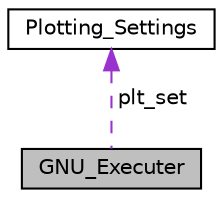 digraph "GNU_Executer"
{
  edge [fontname="Helvetica",fontsize="10",labelfontname="Helvetica",labelfontsize="10"];
  node [fontname="Helvetica",fontsize="10",shape=record];
  Node1 [label="GNU_Executer",height=0.2,width=0.4,color="black", fillcolor="grey75", style="filled", fontcolor="black"];
  Node2 -> Node1 [dir="back",color="darkorchid3",fontsize="10",style="dashed",label=" plt_set" ,fontname="Helvetica"];
  Node2 [label="Plotting_Settings",height=0.2,width=0.4,color="black", fillcolor="white", style="filled",URL="$classPlotting__Settings.html",tooltip="Class for the most important settings of automatic plotting. "];
}
